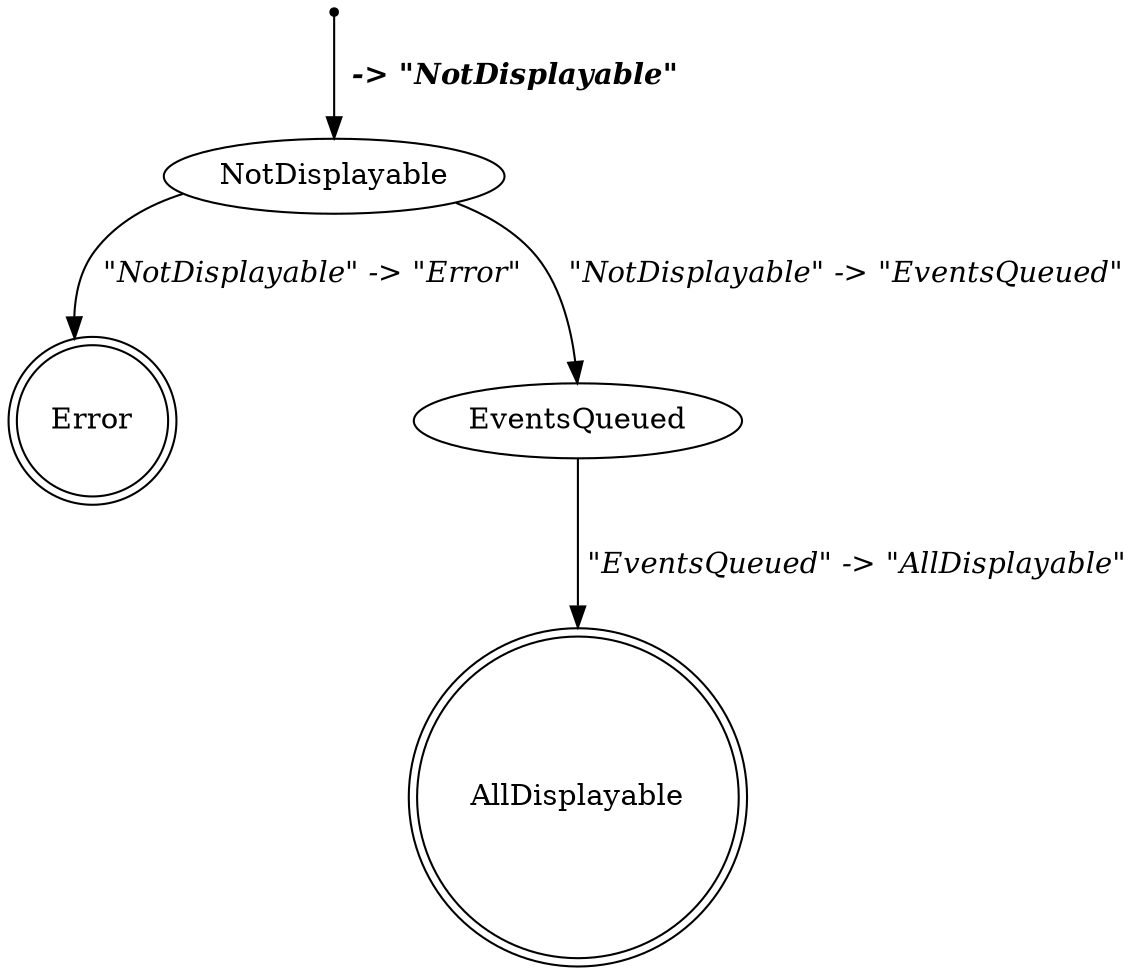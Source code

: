 digraph display_stm {
    AllDisplayable[label="AllDisplayable"][shape="doublecircle"];
    Error[label="Error"][shape="doublecircle"];
    EventsQueued[label="EventsQueued"][shape="ellipse"];
    NotDisplayable[label="NotDisplayable"][shape="ellipse"];
    _start[label="_start"][shape="point"];
    _start -> NotDisplayable[label=<<TABLE BORDER="0"><TR><TD><B><I> -&gt; "NotDisplayable"</I></B></TD></TR></TABLE>>];
    NotDisplayable -> EventsQueued[label=<<TABLE BORDER="0"><TR><TD><I>"NotDisplayable" -&gt; "EventsQueued"</I></TD></TR></TABLE>>];
    EventsQueued -> AllDisplayable[label=<<TABLE BORDER="0"><TR><TD><I>"EventsQueued" -&gt; "AllDisplayable"</I></TD></TR></TABLE>>];
    NotDisplayable -> Error[label=<<TABLE BORDER="0"><TR><TD><I>"NotDisplayable" -&gt; "Error"</I></TD></TR></TABLE>>];
}
